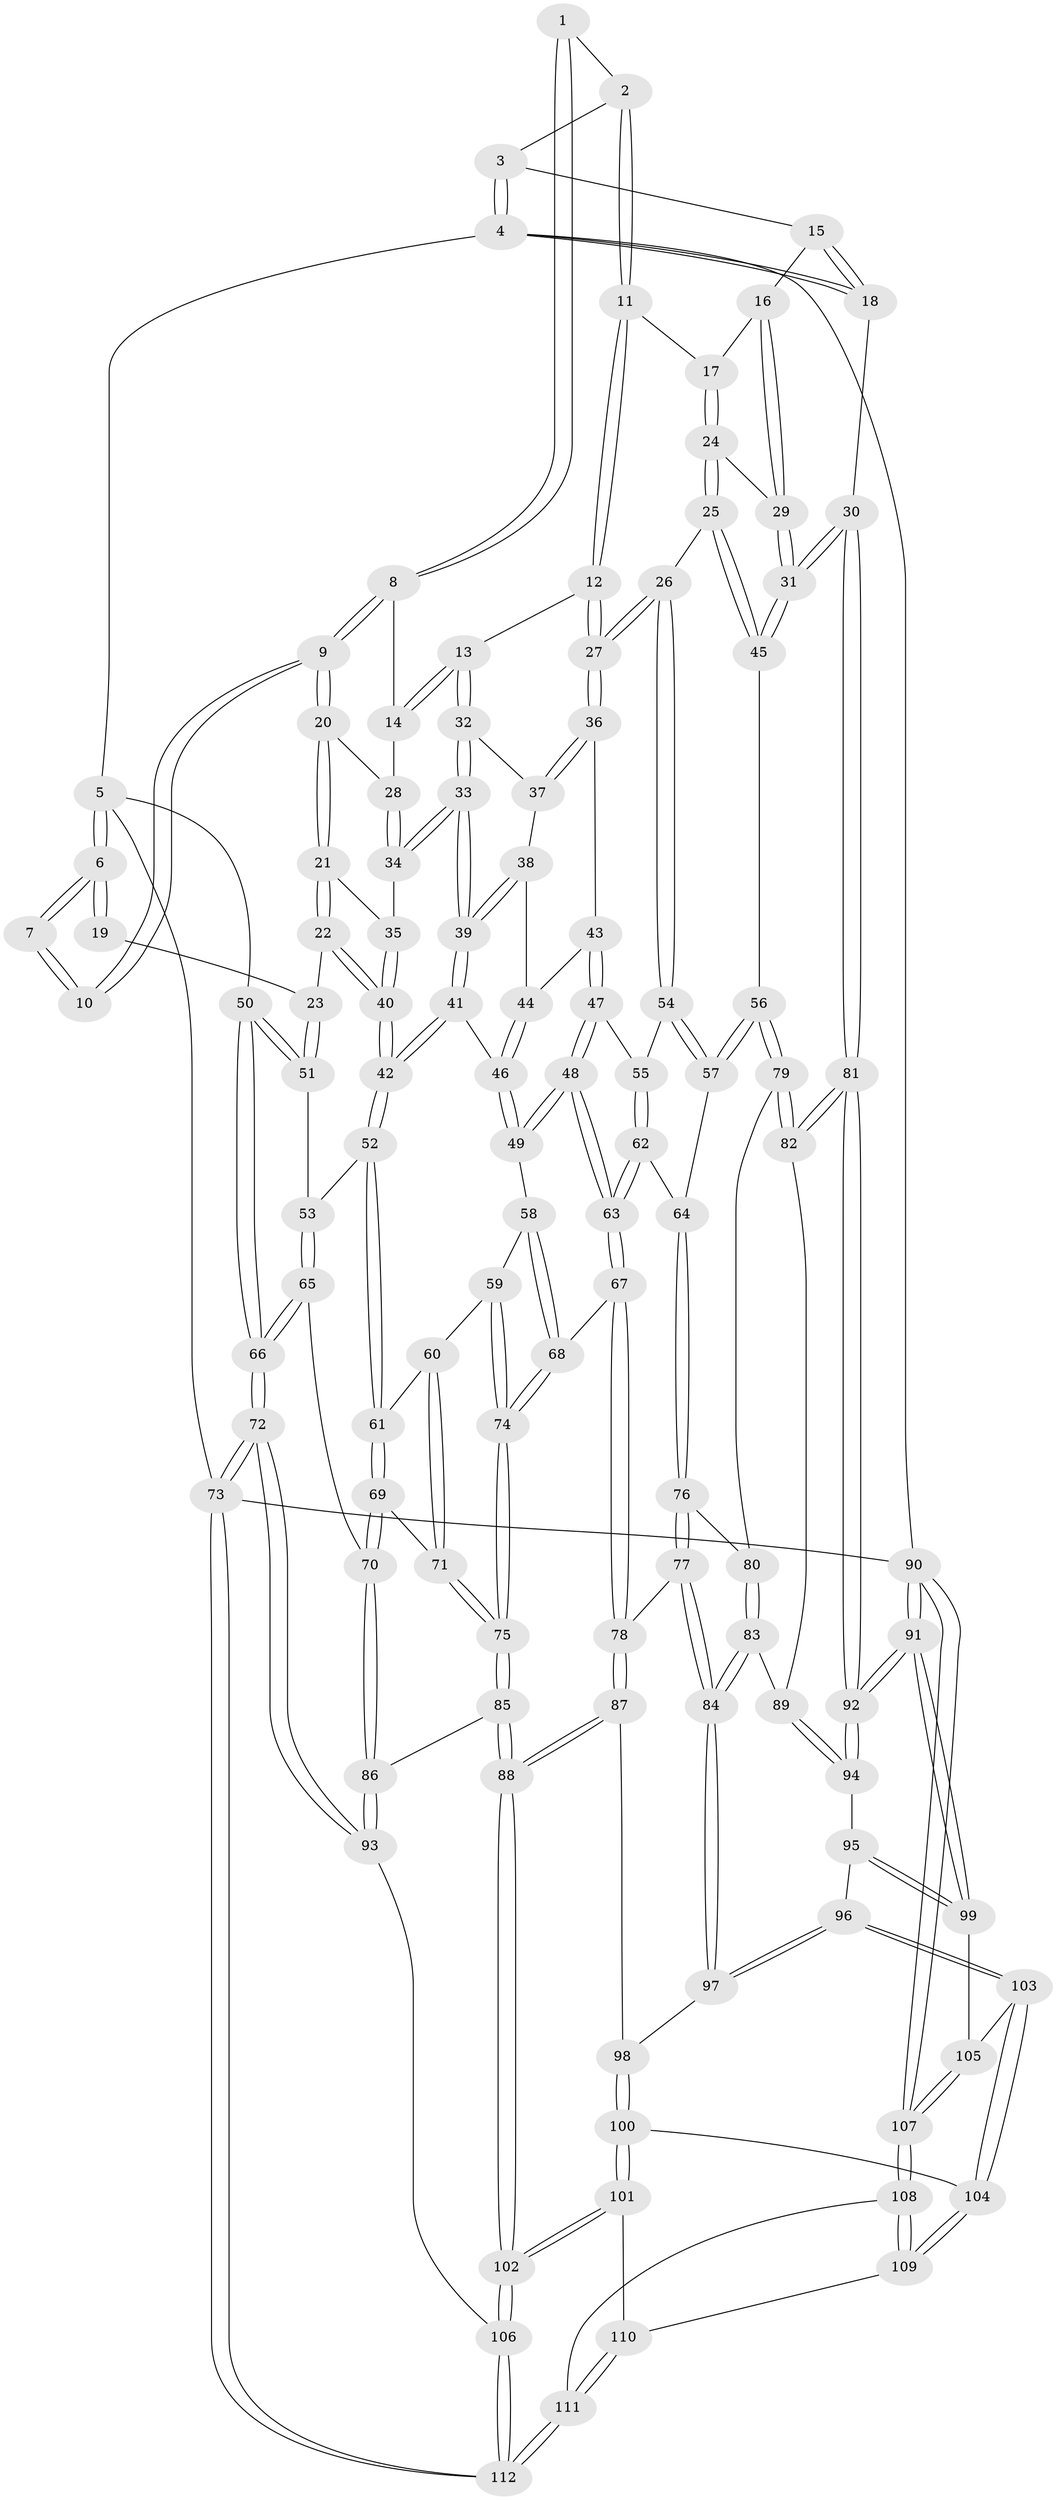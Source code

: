 // coarse degree distribution, {4: 0.5373134328358209, 7: 0.014925373134328358, 6: 0.07462686567164178, 5: 0.2537313432835821, 3: 0.11940298507462686}
// Generated by graph-tools (version 1.1) at 2025/52/02/27/25 19:52:37]
// undirected, 112 vertices, 277 edges
graph export_dot {
graph [start="1"]
  node [color=gray90,style=filled];
  1 [pos="+0.4247692698149051+0"];
  2 [pos="+0.7404874740324451+0"];
  3 [pos="+0.8540888316922849+0"];
  4 [pos="+1+0"];
  5 [pos="+0+0"];
  6 [pos="+0+0"];
  7 [pos="+0.3402306696368155+0"];
  8 [pos="+0.3973352358373825+0"];
  9 [pos="+0.23842221979259837+0.09352288680339402"];
  10 [pos="+0.19556030276716552+0.06723541247059472"];
  11 [pos="+0.7404922827372243+0"];
  12 [pos="+0.6859537602187129+0.0714267019469762"];
  13 [pos="+0.488610833140235+0.1330274297088456"];
  14 [pos="+0.41161735472831734+0.018593899718836866"];
  15 [pos="+0.9612626828608222+0.08719623440568518"];
  16 [pos="+0.9398035516205483+0.1150893823555314"];
  17 [pos="+0.8635553127630857+0.05935251711870545"];
  18 [pos="+1+0"];
  19 [pos="+0.15973167772492117+0.05277080712299081"];
  20 [pos="+0.23950777865455705+0.12331966624144977"];
  21 [pos="+0.23740475277764042+0.13211456887146364"];
  22 [pos="+0.15880513200861945+0.20872033695618328"];
  23 [pos="+0.09968850998278998+0.2081297439264326"];
  24 [pos="+0.8408413700497882+0.20086677312793946"];
  25 [pos="+0.8069285813433704+0.21594160370544507"];
  26 [pos="+0.7218807174324978+0.20905646694870933"];
  27 [pos="+0.7071281674354484+0.19128471483337126"];
  28 [pos="+0.35324953399060727+0.14580099199462696"];
  29 [pos="+0.9611228274421729+0.1989633880865"];
  30 [pos="+1+0.3370026625817497"];
  31 [pos="+1+0.3342993732036273"];
  32 [pos="+0.48756818312376904+0.1565577328720999"];
  33 [pos="+0.43540405738613475+0.2563207576861436"];
  34 [pos="+0.35420620056729946+0.18244905244394027"];
  35 [pos="+0.2920501684290854+0.20278646028152358"];
  36 [pos="+0.6880115810936801+0.19736658763242276"];
  37 [pos="+0.5609833662897544+0.19800889505564914"];
  38 [pos="+0.5572397078423194+0.23478079597129517"];
  39 [pos="+0.4354599479966938+0.27118729211073794"];
  40 [pos="+0.26444593775784775+0.30973489961329637"];
  41 [pos="+0.4349047058634312+0.27702983325635566"];
  42 [pos="+0.2731665844480428+0.3326580354113882"];
  43 [pos="+0.5807507992086124+0.27200549159160037"];
  44 [pos="+0.5774444191592278+0.27095917205772213"];
  45 [pos="+0.9086950651383111+0.41090411581441744"];
  46 [pos="+0.4479651029508958+0.29359911248777476"];
  47 [pos="+0.5930603972333497+0.33628477821354674"];
  48 [pos="+0.5119861864169158+0.3862431993168076"];
  49 [pos="+0.4750775556012257+0.3546129785257202"];
  50 [pos="+0+0.16733431915239233"];
  51 [pos="+0.08675977871629406+0.21155086250493832"];
  52 [pos="+0.2560812786635108+0.37795449594482805"];
  53 [pos="+0.13863371965031965+0.3620211170499467"];
  54 [pos="+0.7197632205402508+0.22653644259953765"];
  55 [pos="+0.6598593946929829+0.342983111405128"];
  56 [pos="+0.8557414709385901+0.44829136728026153"];
  57 [pos="+0.8182096331027179+0.44347428079527246"];
  58 [pos="+0.4354197285518484+0.3875069021264896"];
  59 [pos="+0.3120045558266896+0.4454812597091296"];
  60 [pos="+0.27685751600887437+0.4154957134698434"];
  61 [pos="+0.2592371352007659+0.39173503693874484"];
  62 [pos="+0.6955880515165603+0.4554196476789391"];
  63 [pos="+0.5466831386778677+0.4949768337138728"];
  64 [pos="+0.7184392231703962+0.4635987085407046"];
  65 [pos="+0+0.46806903629309216"];
  66 [pos="+0+0.44421445119129227"];
  67 [pos="+0.5354095408168968+0.5156825500755395"];
  68 [pos="+0.39726324084678005+0.5299412957317324"];
  69 [pos="+0.11238682200194855+0.5292989295982097"];
  70 [pos="+0.07163292136121545+0.5383718545458767"];
  71 [pos="+0.21405639684914046+0.5606197817458818"];
  72 [pos="+0+1"];
  73 [pos="+0+1"];
  74 [pos="+0.36727734002392076+0.537357560848778"];
  75 [pos="+0.3151619017958625+0.6598042484313482"];
  76 [pos="+0.7123306699575388+0.5674114526624957"];
  77 [pos="+0.6763603199911116+0.6616225121455299"];
  78 [pos="+0.5596906575166978+0.613643093347752"];
  79 [pos="+0.8694849935375107+0.5533928767347462"];
  80 [pos="+0.7894142352896786+0.5906762175153011"];
  81 [pos="+1+0.5419053802745927"];
  82 [pos="+0.8840088283805111+0.5850674493554064"];
  83 [pos="+0.7575260504253167+0.6538313739440011"];
  84 [pos="+0.6973576585047168+0.6932002086327372"];
  85 [pos="+0.3138413604172545+0.7257961160273521"];
  86 [pos="+0.1192452124087728+0.7046894738262311"];
  87 [pos="+0.5013411582120737+0.6866300183082922"];
  88 [pos="+0.3485030489658604+0.7752041648145251"];
  89 [pos="+0.8865179869668248+0.6278051211290179"];
  90 [pos="+1+1"];
  91 [pos="+1+1"];
  92 [pos="+1+0.6664779754703076"];
  93 [pos="+0+0.8503242475784095"];
  94 [pos="+0.8993410143949108+0.6623287235617213"];
  95 [pos="+0.8828887126410512+0.7203686276294268"];
  96 [pos="+0.7460894973324744+0.7620488530195584"];
  97 [pos="+0.6974325940472339+0.6935522032308041"];
  98 [pos="+0.5945175612103695+0.7673113561165166"];
  99 [pos="+0.9801596656684682+0.8618730451338931"];
  100 [pos="+0.5830459261629666+0.8166533375784715"];
  101 [pos="+0.4784540881273322+0.8613935008734173"];
  102 [pos="+0.36013892041708856+0.8677430668492208"];
  103 [pos="+0.7412921532237761+0.833929185935183"];
  104 [pos="+0.6749995926743112+0.8663278386205188"];
  105 [pos="+0.752164205756656+0.8445537842888585"];
  106 [pos="+0.3548154105240364+0.8838356127812957"];
  107 [pos="+0.8916854135025378+1"];
  108 [pos="+0.6454150731791461+1"];
  109 [pos="+0.6381296378608876+0.9381128261645632"];
  110 [pos="+0.5509006227012723+0.9011334295036034"];
  111 [pos="+0.5942997660698209+1"];
  112 [pos="+0.3349450715681663+1"];
  1 -- 2;
  1 -- 8;
  1 -- 8;
  2 -- 3;
  2 -- 11;
  2 -- 11;
  3 -- 4;
  3 -- 4;
  3 -- 15;
  4 -- 5;
  4 -- 18;
  4 -- 18;
  4 -- 90;
  5 -- 6;
  5 -- 6;
  5 -- 50;
  5 -- 73;
  6 -- 7;
  6 -- 7;
  6 -- 19;
  6 -- 19;
  7 -- 10;
  7 -- 10;
  8 -- 9;
  8 -- 9;
  8 -- 14;
  9 -- 10;
  9 -- 10;
  9 -- 20;
  9 -- 20;
  11 -- 12;
  11 -- 12;
  11 -- 17;
  12 -- 13;
  12 -- 27;
  12 -- 27;
  13 -- 14;
  13 -- 14;
  13 -- 32;
  13 -- 32;
  14 -- 28;
  15 -- 16;
  15 -- 18;
  15 -- 18;
  16 -- 17;
  16 -- 29;
  16 -- 29;
  17 -- 24;
  17 -- 24;
  18 -- 30;
  19 -- 23;
  20 -- 21;
  20 -- 21;
  20 -- 28;
  21 -- 22;
  21 -- 22;
  21 -- 35;
  22 -- 23;
  22 -- 40;
  22 -- 40;
  23 -- 51;
  23 -- 51;
  24 -- 25;
  24 -- 25;
  24 -- 29;
  25 -- 26;
  25 -- 45;
  25 -- 45;
  26 -- 27;
  26 -- 27;
  26 -- 54;
  26 -- 54;
  27 -- 36;
  27 -- 36;
  28 -- 34;
  28 -- 34;
  29 -- 31;
  29 -- 31;
  30 -- 31;
  30 -- 31;
  30 -- 81;
  30 -- 81;
  31 -- 45;
  31 -- 45;
  32 -- 33;
  32 -- 33;
  32 -- 37;
  33 -- 34;
  33 -- 34;
  33 -- 39;
  33 -- 39;
  34 -- 35;
  35 -- 40;
  35 -- 40;
  36 -- 37;
  36 -- 37;
  36 -- 43;
  37 -- 38;
  38 -- 39;
  38 -- 39;
  38 -- 44;
  39 -- 41;
  39 -- 41;
  40 -- 42;
  40 -- 42;
  41 -- 42;
  41 -- 42;
  41 -- 46;
  42 -- 52;
  42 -- 52;
  43 -- 44;
  43 -- 47;
  43 -- 47;
  44 -- 46;
  44 -- 46;
  45 -- 56;
  46 -- 49;
  46 -- 49;
  47 -- 48;
  47 -- 48;
  47 -- 55;
  48 -- 49;
  48 -- 49;
  48 -- 63;
  48 -- 63;
  49 -- 58;
  50 -- 51;
  50 -- 51;
  50 -- 66;
  50 -- 66;
  51 -- 53;
  52 -- 53;
  52 -- 61;
  52 -- 61;
  53 -- 65;
  53 -- 65;
  54 -- 55;
  54 -- 57;
  54 -- 57;
  55 -- 62;
  55 -- 62;
  56 -- 57;
  56 -- 57;
  56 -- 79;
  56 -- 79;
  57 -- 64;
  58 -- 59;
  58 -- 68;
  58 -- 68;
  59 -- 60;
  59 -- 74;
  59 -- 74;
  60 -- 61;
  60 -- 71;
  60 -- 71;
  61 -- 69;
  61 -- 69;
  62 -- 63;
  62 -- 63;
  62 -- 64;
  63 -- 67;
  63 -- 67;
  64 -- 76;
  64 -- 76;
  65 -- 66;
  65 -- 66;
  65 -- 70;
  66 -- 72;
  66 -- 72;
  67 -- 68;
  67 -- 78;
  67 -- 78;
  68 -- 74;
  68 -- 74;
  69 -- 70;
  69 -- 70;
  69 -- 71;
  70 -- 86;
  70 -- 86;
  71 -- 75;
  71 -- 75;
  72 -- 73;
  72 -- 73;
  72 -- 93;
  72 -- 93;
  73 -- 112;
  73 -- 112;
  73 -- 90;
  74 -- 75;
  74 -- 75;
  75 -- 85;
  75 -- 85;
  76 -- 77;
  76 -- 77;
  76 -- 80;
  77 -- 78;
  77 -- 84;
  77 -- 84;
  78 -- 87;
  78 -- 87;
  79 -- 80;
  79 -- 82;
  79 -- 82;
  80 -- 83;
  80 -- 83;
  81 -- 82;
  81 -- 82;
  81 -- 92;
  81 -- 92;
  82 -- 89;
  83 -- 84;
  83 -- 84;
  83 -- 89;
  84 -- 97;
  84 -- 97;
  85 -- 86;
  85 -- 88;
  85 -- 88;
  86 -- 93;
  86 -- 93;
  87 -- 88;
  87 -- 88;
  87 -- 98;
  88 -- 102;
  88 -- 102;
  89 -- 94;
  89 -- 94;
  90 -- 91;
  90 -- 91;
  90 -- 107;
  90 -- 107;
  91 -- 92;
  91 -- 92;
  91 -- 99;
  91 -- 99;
  92 -- 94;
  92 -- 94;
  93 -- 106;
  94 -- 95;
  95 -- 96;
  95 -- 99;
  95 -- 99;
  96 -- 97;
  96 -- 97;
  96 -- 103;
  96 -- 103;
  97 -- 98;
  98 -- 100;
  98 -- 100;
  99 -- 105;
  100 -- 101;
  100 -- 101;
  100 -- 104;
  101 -- 102;
  101 -- 102;
  101 -- 110;
  102 -- 106;
  102 -- 106;
  103 -- 104;
  103 -- 104;
  103 -- 105;
  104 -- 109;
  104 -- 109;
  105 -- 107;
  105 -- 107;
  106 -- 112;
  106 -- 112;
  107 -- 108;
  107 -- 108;
  108 -- 109;
  108 -- 109;
  108 -- 111;
  109 -- 110;
  110 -- 111;
  110 -- 111;
  111 -- 112;
  111 -- 112;
}
